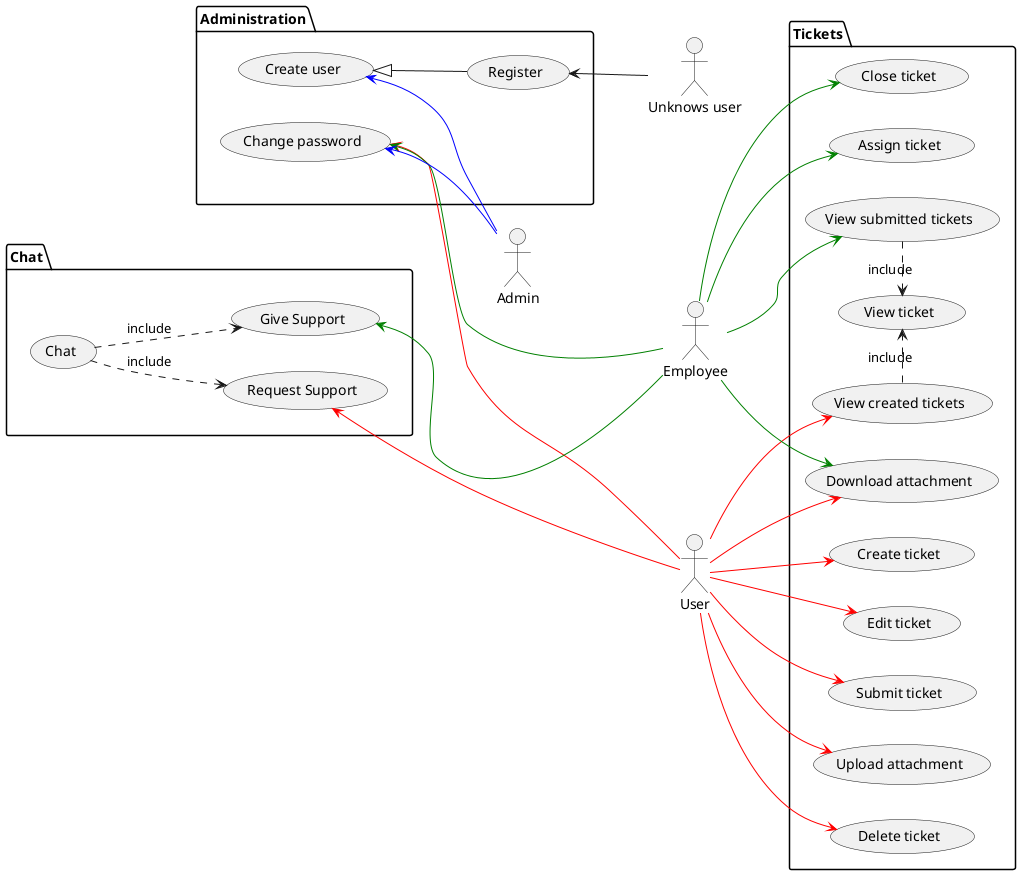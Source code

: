 @startuml
'https://plantuml.com/use-case-diagram

:Admin: as ADM
:Unknows user: as UUSR
:User: as USR
:Employee: as EMP

package "Chat" {
    (Chat) as (CHT)
    (Request Support) as (RS)
    (Give Support) as (GS)

    (CHT) .-> (GS):include
    (CHT) .-> (RS):include
}

package "Tickets" {
    (View created tickets) as (VCT)
    (Create ticket) as (CT)
    (Edit ticket) as (ET)
    (Submit ticket) as (ST)
    (Delete ticket) as (DT)
    (Upload attachment) as (UA)

    (Download attachment) as (DA)

    (View submitted tickets) as (VST)
    (Assign ticket) as (AT)
    (Close ticket) as (CST)

    (View ticket) as (VT)

    (VCT) .> (VT):include
    (VST) .> (VT):include
}

package "Administration" {
    (Register) as (REG)
    (Create user) as (UCRT)
    (Change password) as (CP)

    (UCRT) <|-- (REG)
}


left to right direction

USR -> (VCT) #line:red
USR -> (CT) #line:red
USR -> (ET)#line:red
USR -> (ST)#line:red
USR -> (DT)#line:red
USR -> (UA)#line:red

USR --> (DA)#line:red
EMP --> (DA)#line:green
USR -left-> (CP)#line:red
EMP -left-> (CP)#line:green

EMP --> (VST)#line:green
EMP --> (AT)#line:green
EMP --> (CST)#line:green

(UCRT) <-- ADM #line:blue
(CP) <-- ADM #line:blue
(REG) <-- UUSR

USR -up-> (RS)#line:red
EMP -up-> (GS)#line:green

'following instructions are for positioning
"Chat" -[hidden]-> "Administration"
"Chat" -[hidden]-> "Administration"
"Chat" -[hidden]-> "Administration"
UUSR -[hidden]- (CST)

@enduml
